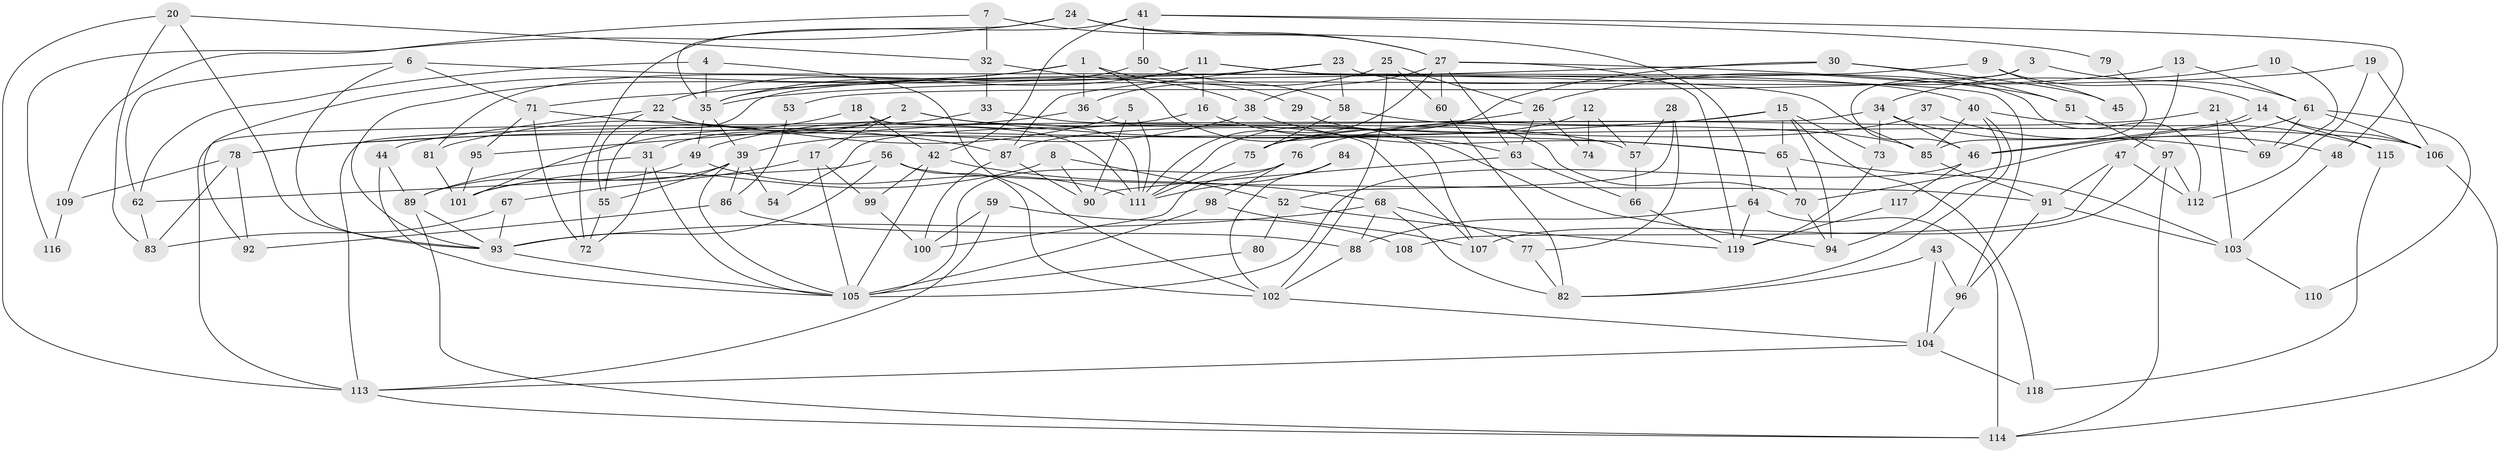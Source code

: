 // coarse degree distribution, {5: 0.12658227848101267, 3: 0.17721518987341772, 6: 0.1518987341772152, 9: 0.0379746835443038, 4: 0.20253164556962025, 2: 0.12658227848101267, 7: 0.0759493670886076, 8: 0.0759493670886076, 10: 0.012658227848101266, 11: 0.012658227848101266}
// Generated by graph-tools (version 1.1) at 2025/41/03/06/25 10:41:54]
// undirected, 119 vertices, 238 edges
graph export_dot {
graph [start="1"]
  node [color=gray90,style=filled];
  1;
  2;
  3;
  4;
  5;
  6;
  7;
  8;
  9;
  10;
  11;
  12;
  13;
  14;
  15;
  16;
  17;
  18;
  19;
  20;
  21;
  22;
  23;
  24;
  25;
  26;
  27;
  28;
  29;
  30;
  31;
  32;
  33;
  34;
  35;
  36;
  37;
  38;
  39;
  40;
  41;
  42;
  43;
  44;
  45;
  46;
  47;
  48;
  49;
  50;
  51;
  52;
  53;
  54;
  55;
  56;
  57;
  58;
  59;
  60;
  61;
  62;
  63;
  64;
  65;
  66;
  67;
  68;
  69;
  70;
  71;
  72;
  73;
  74;
  75;
  76;
  77;
  78;
  79;
  80;
  81;
  82;
  83;
  84;
  85;
  86;
  87;
  88;
  89;
  90;
  91;
  92;
  93;
  94;
  95;
  96;
  97;
  98;
  99;
  100;
  101;
  102;
  103;
  104;
  105;
  106;
  107;
  108;
  109;
  110;
  111;
  112;
  113;
  114;
  115;
  116;
  117;
  118;
  119;
  1 -- 36;
  1 -- 94;
  1 -- 22;
  1 -- 29;
  1 -- 92;
  2 -- 113;
  2 -- 31;
  2 -- 17;
  2 -- 57;
  2 -- 65;
  3 -- 46;
  3 -- 61;
  3 -- 53;
  4 -- 35;
  4 -- 62;
  4 -- 102;
  5 -- 81;
  5 -- 90;
  5 -- 111;
  6 -- 85;
  6 -- 93;
  6 -- 62;
  6 -- 71;
  7 -- 27;
  7 -- 32;
  7 -- 109;
  8 -- 101;
  8 -- 52;
  8 -- 90;
  9 -- 55;
  9 -- 14;
  9 -- 45;
  10 -- 34;
  10 -- 69;
  11 -- 35;
  11 -- 96;
  11 -- 16;
  11 -- 40;
  11 -- 81;
  12 -- 57;
  12 -- 75;
  12 -- 74;
  13 -- 61;
  13 -- 47;
  13 -- 26;
  14 -- 46;
  14 -- 46;
  14 -- 106;
  14 -- 115;
  15 -- 76;
  15 -- 65;
  15 -- 73;
  15 -- 78;
  15 -- 94;
  15 -- 118;
  16 -- 49;
  16 -- 63;
  17 -- 105;
  17 -- 67;
  17 -- 99;
  18 -- 42;
  18 -- 111;
  18 -- 101;
  19 -- 106;
  19 -- 35;
  19 -- 112;
  20 -- 113;
  20 -- 93;
  20 -- 32;
  20 -- 83;
  21 -- 103;
  21 -- 69;
  21 -- 75;
  22 -- 111;
  22 -- 44;
  22 -- 55;
  22 -- 106;
  23 -- 112;
  23 -- 58;
  23 -- 35;
  23 -- 87;
  24 -- 35;
  24 -- 64;
  24 -- 27;
  24 -- 116;
  25 -- 102;
  25 -- 26;
  25 -- 36;
  25 -- 60;
  26 -- 63;
  26 -- 54;
  26 -- 74;
  27 -- 111;
  27 -- 38;
  27 -- 51;
  27 -- 60;
  27 -- 63;
  27 -- 119;
  28 -- 77;
  28 -- 57;
  28 -- 52;
  29 -- 70;
  30 -- 111;
  30 -- 71;
  30 -- 45;
  30 -- 51;
  31 -- 72;
  31 -- 89;
  31 -- 105;
  32 -- 33;
  32 -- 38;
  33 -- 107;
  33 -- 95;
  34 -- 113;
  34 -- 46;
  34 -- 69;
  34 -- 73;
  35 -- 39;
  35 -- 49;
  36 -- 78;
  36 -- 107;
  37 -- 48;
  37 -- 87;
  38 -- 39;
  38 -- 65;
  39 -- 105;
  39 -- 54;
  39 -- 55;
  39 -- 86;
  39 -- 101;
  40 -- 85;
  40 -- 82;
  40 -- 94;
  40 -- 115;
  41 -- 42;
  41 -- 72;
  41 -- 48;
  41 -- 50;
  41 -- 79;
  42 -- 105;
  42 -- 99;
  42 -- 68;
  43 -- 104;
  43 -- 82;
  43 -- 96;
  44 -- 105;
  44 -- 89;
  46 -- 105;
  46 -- 117;
  47 -- 112;
  47 -- 91;
  47 -- 108;
  48 -- 103;
  49 -- 89;
  49 -- 111;
  50 -- 93;
  50 -- 58;
  51 -- 97;
  52 -- 119;
  52 -- 80;
  53 -- 86;
  55 -- 72;
  56 -- 93;
  56 -- 62;
  56 -- 91;
  56 -- 102;
  57 -- 66;
  58 -- 75;
  58 -- 85;
  59 -- 100;
  59 -- 113;
  59 -- 108;
  60 -- 82;
  61 -- 70;
  61 -- 106;
  61 -- 69;
  61 -- 110;
  62 -- 83;
  63 -- 66;
  63 -- 90;
  64 -- 119;
  64 -- 88;
  64 -- 114;
  65 -- 70;
  65 -- 103;
  66 -- 119;
  67 -- 83;
  67 -- 93;
  68 -- 82;
  68 -- 77;
  68 -- 88;
  68 -- 93;
  70 -- 94;
  71 -- 87;
  71 -- 72;
  71 -- 95;
  73 -- 119;
  75 -- 111;
  76 -- 105;
  76 -- 98;
  76 -- 100;
  77 -- 82;
  78 -- 92;
  78 -- 83;
  78 -- 109;
  79 -- 85;
  80 -- 105;
  81 -- 101;
  84 -- 102;
  84 -- 111;
  85 -- 91;
  86 -- 88;
  86 -- 92;
  87 -- 90;
  87 -- 100;
  88 -- 102;
  89 -- 93;
  89 -- 114;
  91 -- 96;
  91 -- 103;
  93 -- 105;
  95 -- 101;
  96 -- 104;
  97 -- 114;
  97 -- 107;
  97 -- 112;
  98 -- 107;
  98 -- 105;
  99 -- 100;
  102 -- 104;
  103 -- 110;
  104 -- 118;
  104 -- 113;
  106 -- 114;
  109 -- 116;
  113 -- 114;
  115 -- 118;
  117 -- 119;
}
